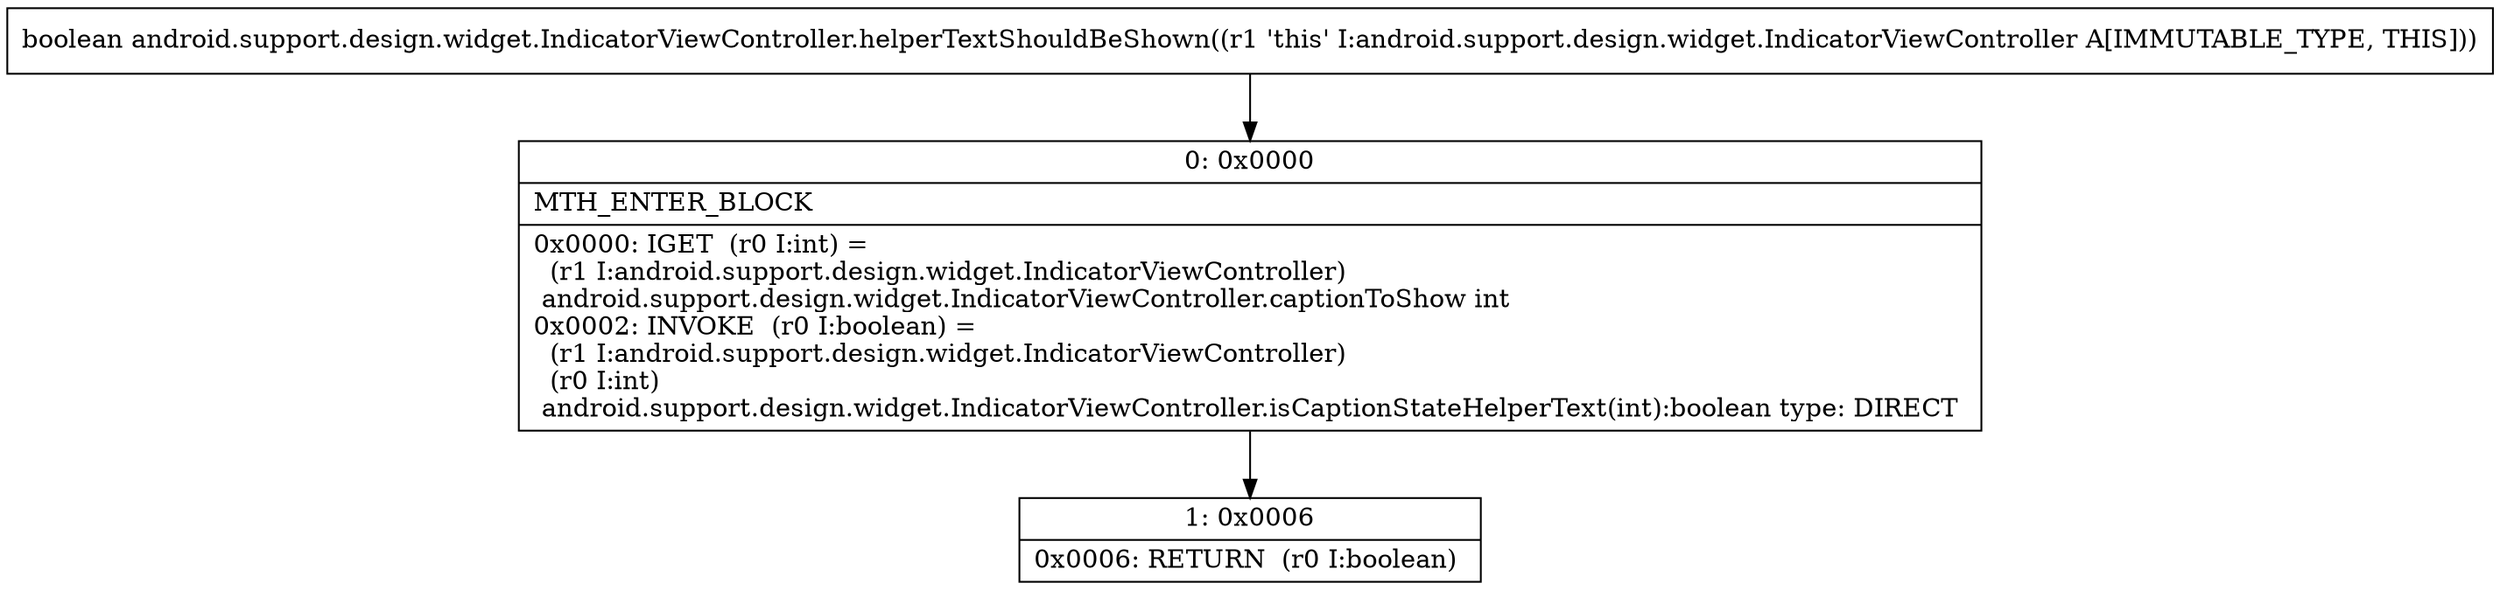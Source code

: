 digraph "CFG forandroid.support.design.widget.IndicatorViewController.helperTextShouldBeShown()Z" {
Node_0 [shape=record,label="{0\:\ 0x0000|MTH_ENTER_BLOCK\l|0x0000: IGET  (r0 I:int) = \l  (r1 I:android.support.design.widget.IndicatorViewController)\l android.support.design.widget.IndicatorViewController.captionToShow int \l0x0002: INVOKE  (r0 I:boolean) = \l  (r1 I:android.support.design.widget.IndicatorViewController)\l  (r0 I:int)\l android.support.design.widget.IndicatorViewController.isCaptionStateHelperText(int):boolean type: DIRECT \l}"];
Node_1 [shape=record,label="{1\:\ 0x0006|0x0006: RETURN  (r0 I:boolean) \l}"];
MethodNode[shape=record,label="{boolean android.support.design.widget.IndicatorViewController.helperTextShouldBeShown((r1 'this' I:android.support.design.widget.IndicatorViewController A[IMMUTABLE_TYPE, THIS])) }"];
MethodNode -> Node_0;
Node_0 -> Node_1;
}

